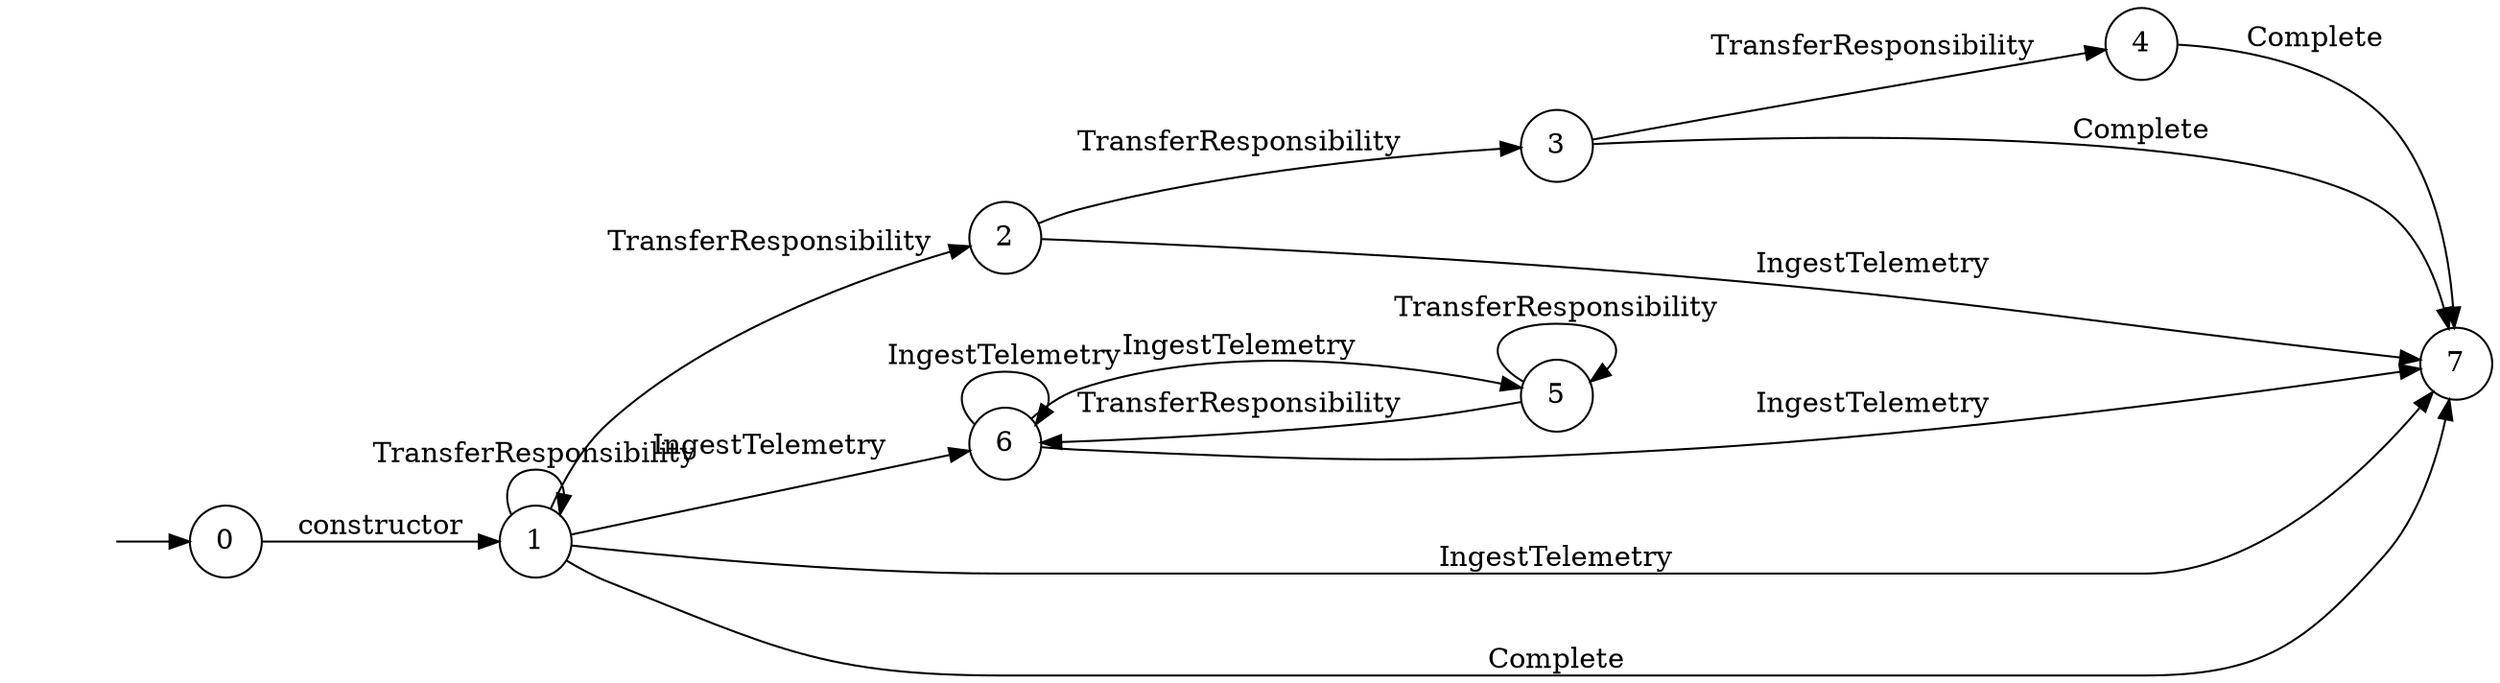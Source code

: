 digraph "Dapp-Automata-data/fuzzer/testnetdata-model-rq1/RefrigeratedTransportation/Ktail-1" {
	graph [rankdir=LR]
	"" [label="" shape=plaintext]
	2 [label=2 shape=circle]
	5 [label=5 shape=circle]
	6 [label=6 shape=circle]
	4 [label=4 shape=circle]
	3 [label=3 shape=circle]
	1 [label=1 shape=circle]
	7 [label=7 shape=circle]
	0 [label=0 shape=circle]
	"" -> 0 [label=""]
	1 -> 2 [label=TransferResponsibility]
	1 -> 1 [label=TransferResponsibility]
	1 -> 7 [label=IngestTelemetry]
	1 -> 6 [label=IngestTelemetry]
	1 -> 7 [label=Complete]
	2 -> 3 [label=TransferResponsibility]
	2 -> 7 [label=IngestTelemetry]
	3 -> 4 [label=TransferResponsibility]
	3 -> 7 [label=Complete]
	5 -> 5 [label=TransferResponsibility]
	5 -> 6 [label=TransferResponsibility]
	6 -> 5 [label=IngestTelemetry]
	6 -> 7 [label=IngestTelemetry]
	6 -> 6 [label=IngestTelemetry]
	0 -> 1 [label=constructor]
	4 -> 7 [label=Complete]
}
